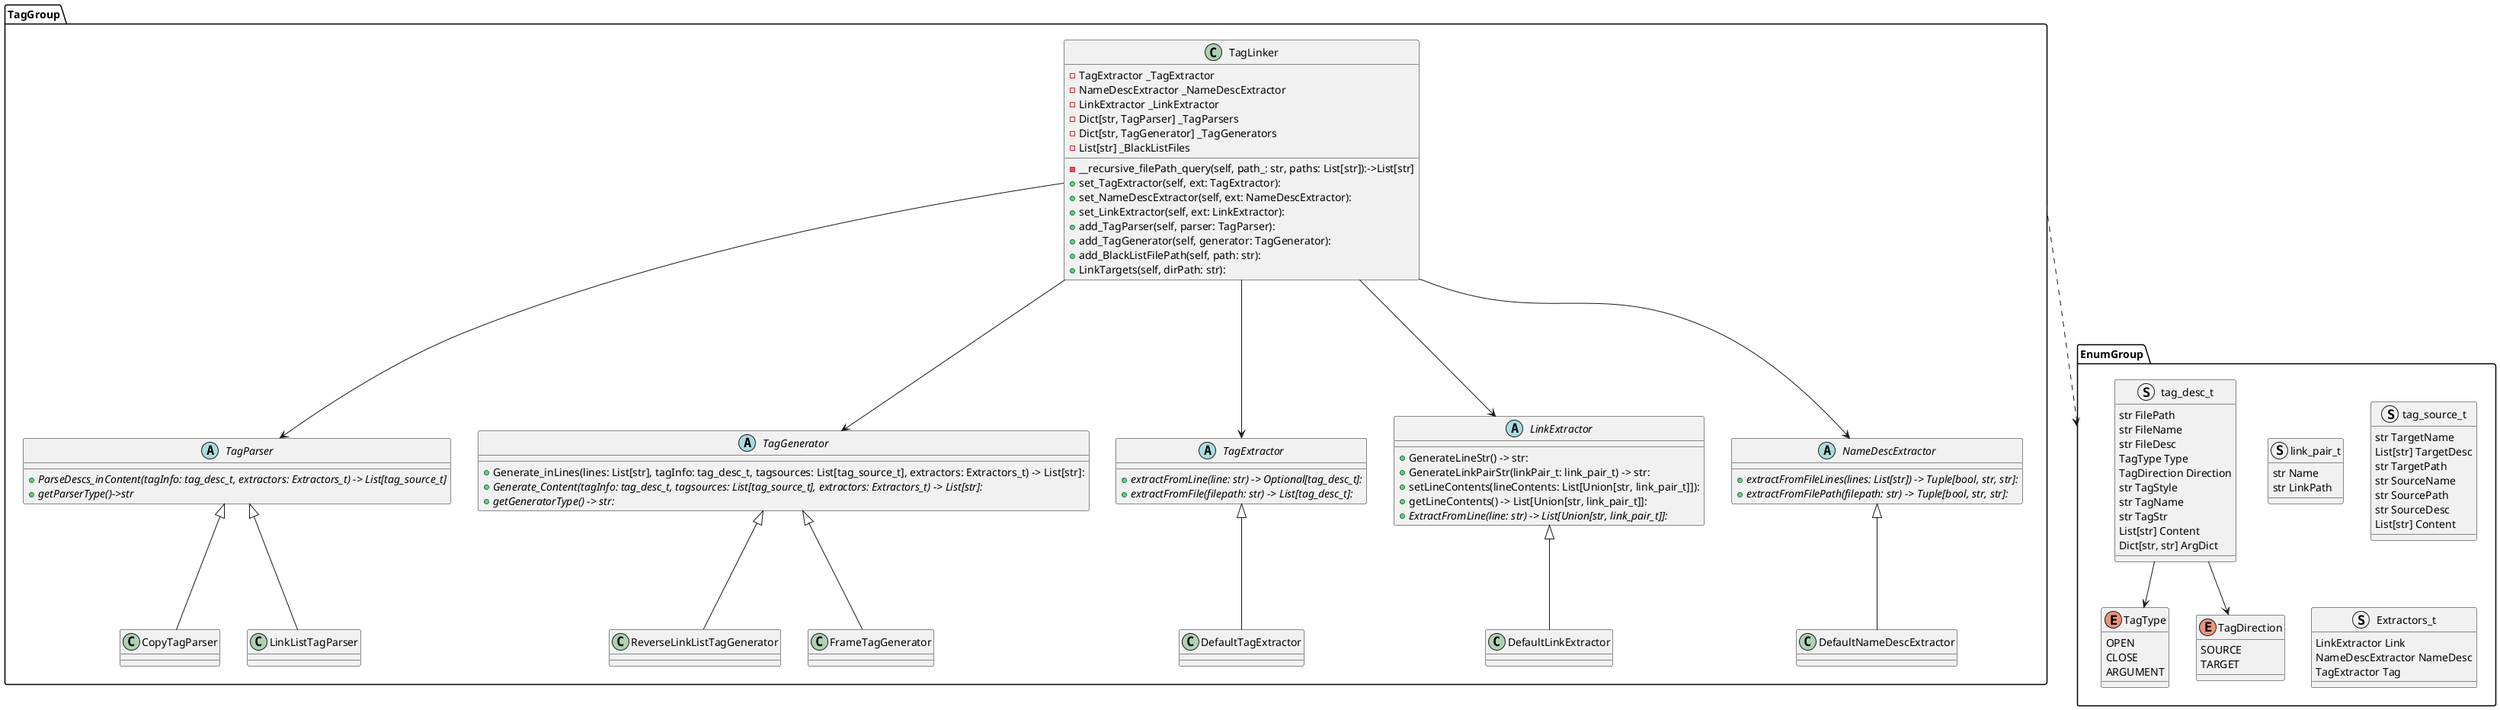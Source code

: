 @startuml TagLinker

package EnumGroup{


enum TagType{
    OPEN
    CLOSE
    ARGUMENT
}

enum TagDirection{
    SOURCE
    TARGET
}

struct tag_desc_t{
    str FilePath
    str FileName
    str FileDesc
    TagType Type
    TagDirection Direction 
    str TagStyle
    str TagName
    str TagStr
    List[str] Content
    Dict[str, str] ArgDict
}

struct link_pair_t{
    str Name
    str LinkPath
}

struct tag_source_t{
    str TargetName
    List[str] TargetDesc
    str TargetPath
    str SourceName
    str SourcePath
    str SourceDesc
    List[str] Content
}
tag_desc_t --> TagType
tag_desc_t --> TagDirection

struct Extractors_t{
    LinkExtractor Link
    NameDescExtractor NameDesc
    TagExtractor Tag
}

}


package TagGroup{



abstract TagParser{
    + {abstract}ParseDescs_inContent(tagInfo: tag_desc_t, extractors: Extractors_t) -> List[tag_source_t]
    + {abstract}getParserType()->str
}


class CopyTagParser extends TagParser  {

}

class LinkListTagParser extends TagParser {

}


abstract TagGenerator{
 + Generate_inLines(lines: List[str], tagInfo: tag_desc_t, tagsources: List[tag_source_t], extractors: Extractors_t) -> List[str]:
 + {abstract}Generate_Content(tagInfo: tag_desc_t, tagsources: List[tag_source_t], extractors: Extractors_t) -> List[str]:
 + {abstract}getGeneratorType() -> str:
}

class ReverseLinkListTagGenerator extends TagGenerator{

}


class FrameTagGenerator extends TagGenerator{

}



abstract TagExtractor{
    + {abstract}extractFromLine(line: str) -> Optional[tag_desc_t]:
    + {abstract}extractFromFile(filepath: str) -> List[tag_desc_t]:
}

class DefaultTagExtractor extends TagExtractor{
}

abstract LinkExtractor{
    + GenerateLineStr() -> str:
    + GenerateLinkPairStr(linkPair_t: link_pair_t) -> str:
    + setLineContents(lineContents: List[Union[str, link_pair_t]]):
    + getLineContents() -> List[Union[str, link_pair_t]]:
    + {abstract}ExtractFromLine(line: str) -> List[Union[str, link_pair_t]]:
}

class DefaultLinkExtractor extends LinkExtractor{

}

abstract NameDescExtractor{
    + {abstract}extractFromFileLines(lines: List[str]) -> Tuple[bool, str, str]:
    + {abstract}extractFromFilePath(filepath: str) -> Tuple[bool, str, str]:
}
class DefaultNameDescExtractor extends NameDescExtractor{

}



class TagLinker{
- TagExtractor _TagExtractor
- NameDescExtractor _NameDescExtractor
- LinkExtractor _LinkExtractor
- Dict[str, TagParser] _TagParsers
- Dict[str, TagGenerator] _TagGenerators
- List[str] _BlackListFiles

- __recursive_filePath_query(self, path_: str, paths: List[str]):->List[str]
+ set_TagExtractor(self, ext: TagExtractor):
+ set_NameDescExtractor(self, ext: NameDescExtractor):
+ set_LinkExtractor(self, ext: LinkExtractor):
+ add_TagParser(self, parser: TagParser):
+ add_TagGenerator(self, generator: TagGenerator):
+ add_BlackListFilePath(self, path: str):
+ LinkTargets(self, dirPath: str):
}

TagLinker ---> TagParser
TagLinker ---> TagGenerator
TagLinker ---> TagExtractor
TagLinker ---> LinkExtractor
TagLinker ---> NameDescExtractor
}

TagGroup ...> EnumGroup


@enduml